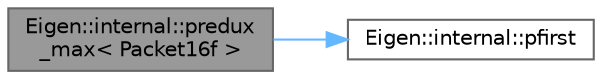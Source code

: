 digraph "Eigen::internal::predux_max&lt; Packet16f &gt;"
{
 // LATEX_PDF_SIZE
  bgcolor="transparent";
  edge [fontname=Helvetica,fontsize=10,labelfontname=Helvetica,labelfontsize=10];
  node [fontname=Helvetica,fontsize=10,shape=box,height=0.2,width=0.4];
  rankdir="LR";
  Node1 [id="Node000001",label="Eigen::internal::predux\l_max\< Packet16f \>",height=0.2,width=0.4,color="gray40", fillcolor="grey60", style="filled", fontcolor="black",tooltip=" "];
  Node1 -> Node2 [id="edge2_Node000001_Node000002",color="steelblue1",style="solid",tooltip=" "];
  Node2 [id="Node000002",label="Eigen::internal::pfirst",height=0.2,width=0.4,color="grey40", fillcolor="white", style="filled",URL="$namespace_eigen_1_1internal.html#aca8ce931f75f798f8222ae308a8d99a2",tooltip=" "];
}

